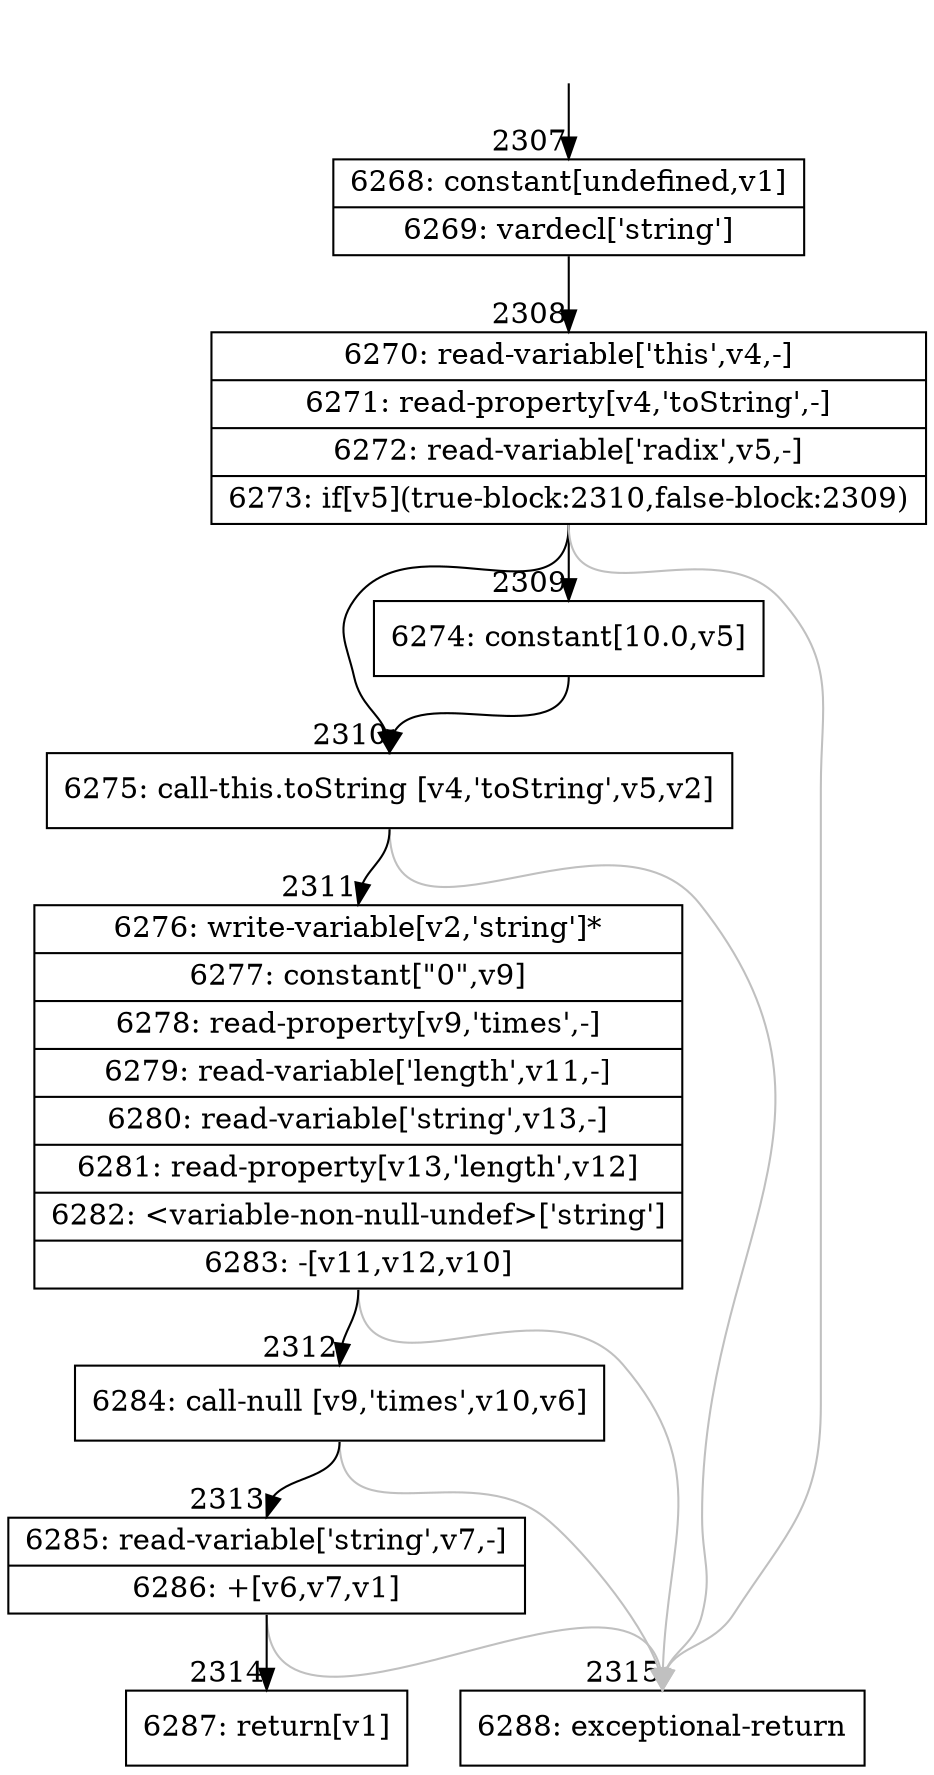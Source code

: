 digraph {
rankdir="TD"
BB_entry209[shape=none,label=""];
BB_entry209 -> BB2307 [tailport=s, headport=n, headlabel="    2307"]
BB2307 [shape=record label="{6268: constant[undefined,v1]|6269: vardecl['string']}" ] 
BB2307 -> BB2308 [tailport=s, headport=n, headlabel="      2308"]
BB2308 [shape=record label="{6270: read-variable['this',v4,-]|6271: read-property[v4,'toString',-]|6272: read-variable['radix',v5,-]|6273: if[v5](true-block:2310,false-block:2309)}" ] 
BB2308 -> BB2310 [tailport=s, headport=n, headlabel="      2310"]
BB2308 -> BB2309 [tailport=s, headport=n, headlabel="      2309"]
BB2308 -> BB2315 [tailport=s, headport=n, color=gray, headlabel="      2315"]
BB2309 [shape=record label="{6274: constant[10.0,v5]}" ] 
BB2309 -> BB2310 [tailport=s, headport=n]
BB2310 [shape=record label="{6275: call-this.toString [v4,'toString',v5,v2]}" ] 
BB2310 -> BB2311 [tailport=s, headport=n, headlabel="      2311"]
BB2310 -> BB2315 [tailport=s, headport=n, color=gray]
BB2311 [shape=record label="{6276: write-variable[v2,'string']*|6277: constant[\"0\",v9]|6278: read-property[v9,'times',-]|6279: read-variable['length',v11,-]|6280: read-variable['string',v13,-]|6281: read-property[v13,'length',v12]|6282: \<variable-non-null-undef\>['string']|6283: -[v11,v12,v10]}" ] 
BB2311 -> BB2312 [tailport=s, headport=n, headlabel="      2312"]
BB2311 -> BB2315 [tailport=s, headport=n, color=gray]
BB2312 [shape=record label="{6284: call-null [v9,'times',v10,v6]}" ] 
BB2312 -> BB2313 [tailport=s, headport=n, headlabel="      2313"]
BB2312 -> BB2315 [tailport=s, headport=n, color=gray]
BB2313 [shape=record label="{6285: read-variable['string',v7,-]|6286: +[v6,v7,v1]}" ] 
BB2313 -> BB2314 [tailport=s, headport=n, headlabel="      2314"]
BB2313 -> BB2315 [tailport=s, headport=n, color=gray]
BB2314 [shape=record label="{6287: return[v1]}" ] 
BB2315 [shape=record label="{6288: exceptional-return}" ] 
//#$~ 1556
}
